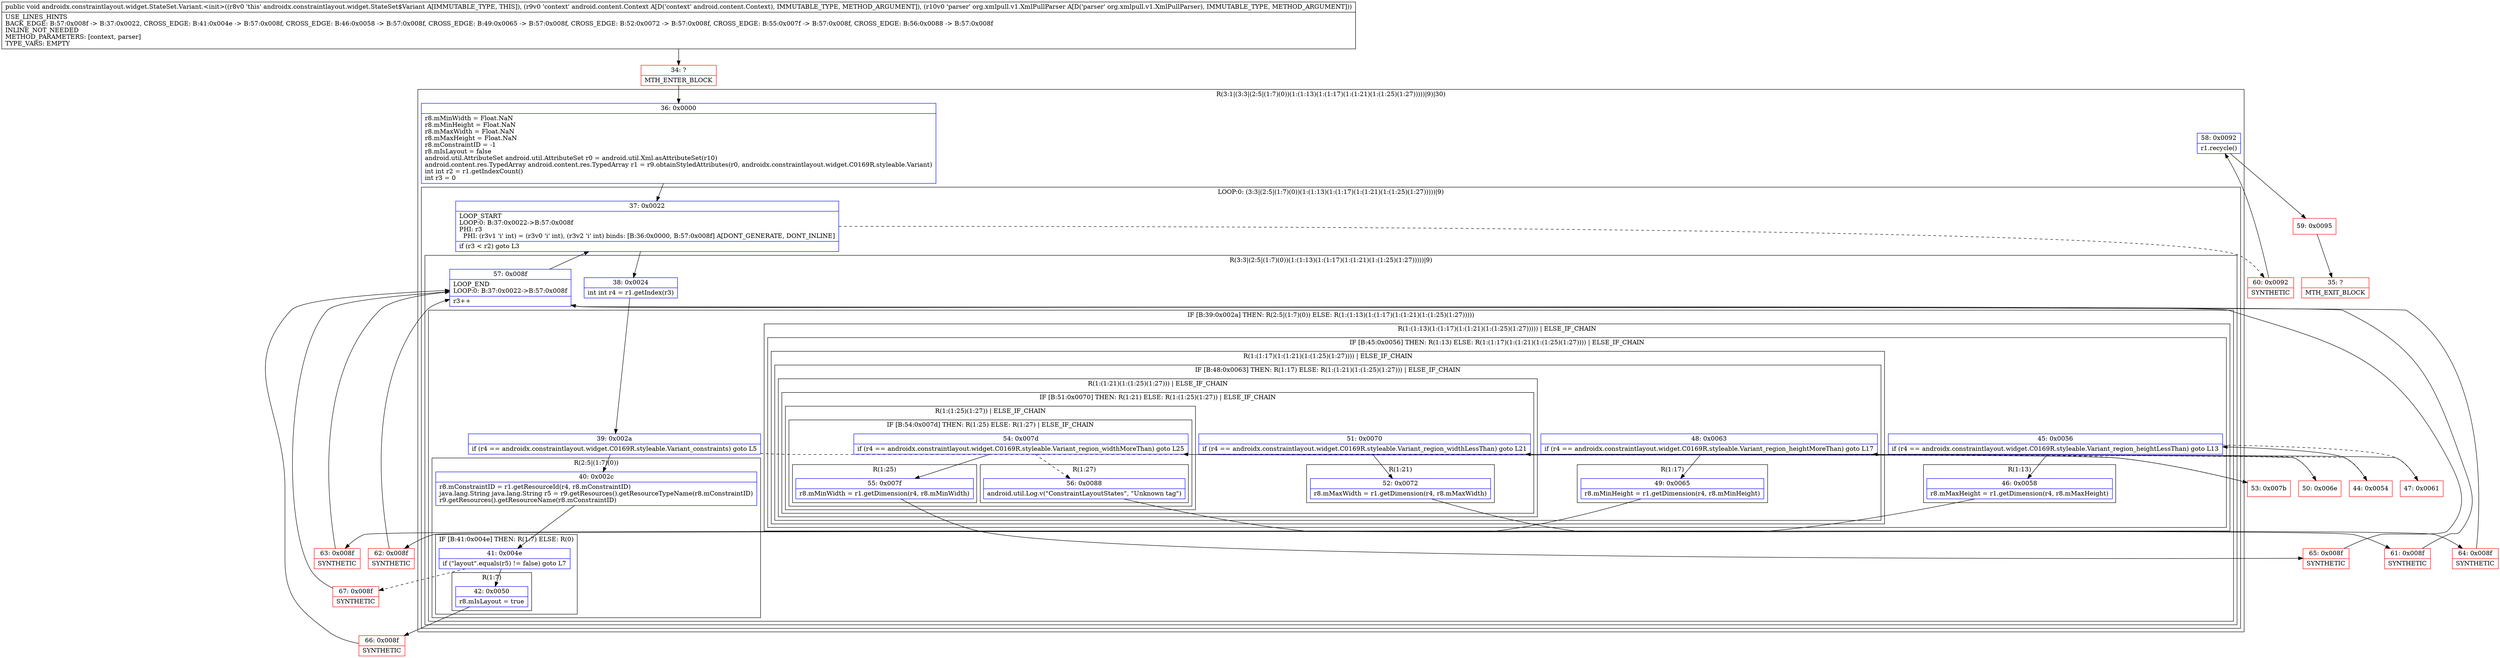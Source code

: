 digraph "CFG forandroidx.constraintlayout.widget.StateSet.Variant.\<init\>(Landroid\/content\/Context;Lorg\/xmlpull\/v1\/XmlPullParser;)V" {
subgraph cluster_Region_1010028484 {
label = "R(3:1|(3:3|(2:5|(1:7)(0))(1:(1:13)(1:(1:17)(1:(1:21)(1:(1:25)(1:27)))))|9)|30)";
node [shape=record,color=blue];
Node_36 [shape=record,label="{36\:\ 0x0000|r8.mMinWidth = Float.NaN\lr8.mMinHeight = Float.NaN\lr8.mMaxWidth = Float.NaN\lr8.mMaxHeight = Float.NaN\lr8.mConstraintID = \-1\lr8.mIsLayout = false\landroid.util.AttributeSet android.util.AttributeSet r0 = android.util.Xml.asAttributeSet(r10)\landroid.content.res.TypedArray android.content.res.TypedArray r1 = r9.obtainStyledAttributes(r0, androidx.constraintlayout.widget.C0169R.styleable.Variant)\lint int r2 = r1.getIndexCount()\lint r3 = 0\l}"];
subgraph cluster_LoopRegion_1198307256 {
label = "LOOP:0: (3:3|(2:5|(1:7)(0))(1:(1:13)(1:(1:17)(1:(1:21)(1:(1:25)(1:27)))))|9)";
node [shape=record,color=blue];
Node_37 [shape=record,label="{37\:\ 0x0022|LOOP_START\lLOOP:0: B:37:0x0022\-\>B:57:0x008f\lPHI: r3 \l  PHI: (r3v1 'i' int) = (r3v0 'i' int), (r3v2 'i' int) binds: [B:36:0x0000, B:57:0x008f] A[DONT_GENERATE, DONT_INLINE]\l|if (r3 \< r2) goto L3\l}"];
subgraph cluster_Region_723404175 {
label = "R(3:3|(2:5|(1:7)(0))(1:(1:13)(1:(1:17)(1:(1:21)(1:(1:25)(1:27)))))|9)";
node [shape=record,color=blue];
Node_38 [shape=record,label="{38\:\ 0x0024|int int r4 = r1.getIndex(r3)\l}"];
subgraph cluster_IfRegion_392482438 {
label = "IF [B:39:0x002a] THEN: R(2:5|(1:7)(0)) ELSE: R(1:(1:13)(1:(1:17)(1:(1:21)(1:(1:25)(1:27)))))";
node [shape=record,color=blue];
Node_39 [shape=record,label="{39\:\ 0x002a|if (r4 == androidx.constraintlayout.widget.C0169R.styleable.Variant_constraints) goto L5\l}"];
subgraph cluster_Region_263103636 {
label = "R(2:5|(1:7)(0))";
node [shape=record,color=blue];
Node_40 [shape=record,label="{40\:\ 0x002c|r8.mConstraintID = r1.getResourceId(r4, r8.mConstraintID)\ljava.lang.String java.lang.String r5 = r9.getResources().getResourceTypeName(r8.mConstraintID)\lr9.getResources().getResourceName(r8.mConstraintID)\l}"];
subgraph cluster_IfRegion_976866368 {
label = "IF [B:41:0x004e] THEN: R(1:7) ELSE: R(0)";
node [shape=record,color=blue];
Node_41 [shape=record,label="{41\:\ 0x004e|if (\"layout\".equals(r5) != false) goto L7\l}"];
subgraph cluster_Region_1479076035 {
label = "R(1:7)";
node [shape=record,color=blue];
Node_42 [shape=record,label="{42\:\ 0x0050|r8.mIsLayout = true\l}"];
}
subgraph cluster_Region_1294543955 {
label = "R(0)";
node [shape=record,color=blue];
}
}
}
subgraph cluster_Region_800179179 {
label = "R(1:(1:13)(1:(1:17)(1:(1:21)(1:(1:25)(1:27))))) | ELSE_IF_CHAIN\l";
node [shape=record,color=blue];
subgraph cluster_IfRegion_1183896315 {
label = "IF [B:45:0x0056] THEN: R(1:13) ELSE: R(1:(1:17)(1:(1:21)(1:(1:25)(1:27)))) | ELSE_IF_CHAIN\l";
node [shape=record,color=blue];
Node_45 [shape=record,label="{45\:\ 0x0056|if (r4 == androidx.constraintlayout.widget.C0169R.styleable.Variant_region_heightLessThan) goto L13\l}"];
subgraph cluster_Region_1232655086 {
label = "R(1:13)";
node [shape=record,color=blue];
Node_46 [shape=record,label="{46\:\ 0x0058|r8.mMaxHeight = r1.getDimension(r4, r8.mMaxHeight)\l}"];
}
subgraph cluster_Region_1055419623 {
label = "R(1:(1:17)(1:(1:21)(1:(1:25)(1:27)))) | ELSE_IF_CHAIN\l";
node [shape=record,color=blue];
subgraph cluster_IfRegion_1772917255 {
label = "IF [B:48:0x0063] THEN: R(1:17) ELSE: R(1:(1:21)(1:(1:25)(1:27))) | ELSE_IF_CHAIN\l";
node [shape=record,color=blue];
Node_48 [shape=record,label="{48\:\ 0x0063|if (r4 == androidx.constraintlayout.widget.C0169R.styleable.Variant_region_heightMoreThan) goto L17\l}"];
subgraph cluster_Region_1796696554 {
label = "R(1:17)";
node [shape=record,color=blue];
Node_49 [shape=record,label="{49\:\ 0x0065|r8.mMinHeight = r1.getDimension(r4, r8.mMinHeight)\l}"];
}
subgraph cluster_Region_555345161 {
label = "R(1:(1:21)(1:(1:25)(1:27))) | ELSE_IF_CHAIN\l";
node [shape=record,color=blue];
subgraph cluster_IfRegion_1272920573 {
label = "IF [B:51:0x0070] THEN: R(1:21) ELSE: R(1:(1:25)(1:27)) | ELSE_IF_CHAIN\l";
node [shape=record,color=blue];
Node_51 [shape=record,label="{51\:\ 0x0070|if (r4 == androidx.constraintlayout.widget.C0169R.styleable.Variant_region_widthLessThan) goto L21\l}"];
subgraph cluster_Region_847018810 {
label = "R(1:21)";
node [shape=record,color=blue];
Node_52 [shape=record,label="{52\:\ 0x0072|r8.mMaxWidth = r1.getDimension(r4, r8.mMaxWidth)\l}"];
}
subgraph cluster_Region_626400973 {
label = "R(1:(1:25)(1:27)) | ELSE_IF_CHAIN\l";
node [shape=record,color=blue];
subgraph cluster_IfRegion_2055130878 {
label = "IF [B:54:0x007d] THEN: R(1:25) ELSE: R(1:27) | ELSE_IF_CHAIN\l";
node [shape=record,color=blue];
Node_54 [shape=record,label="{54\:\ 0x007d|if (r4 == androidx.constraintlayout.widget.C0169R.styleable.Variant_region_widthMoreThan) goto L25\l}"];
subgraph cluster_Region_1217192933 {
label = "R(1:25)";
node [shape=record,color=blue];
Node_55 [shape=record,label="{55\:\ 0x007f|r8.mMinWidth = r1.getDimension(r4, r8.mMinWidth)\l}"];
}
subgraph cluster_Region_81342231 {
label = "R(1:27)";
node [shape=record,color=blue];
Node_56 [shape=record,label="{56\:\ 0x0088|android.util.Log.v(\"ConstraintLayoutStates\", \"Unknown tag\")\l}"];
}
}
}
}
}
}
}
}
}
}
Node_57 [shape=record,label="{57\:\ 0x008f|LOOP_END\lLOOP:0: B:37:0x0022\-\>B:57:0x008f\l|r3++\l}"];
}
}
Node_58 [shape=record,label="{58\:\ 0x0092|r1.recycle()\l}"];
}
Node_34 [shape=record,color=red,label="{34\:\ ?|MTH_ENTER_BLOCK\l}"];
Node_66 [shape=record,color=red,label="{66\:\ 0x008f|SYNTHETIC\l}"];
Node_67 [shape=record,color=red,label="{67\:\ 0x008f|SYNTHETIC\l}"];
Node_44 [shape=record,color=red,label="{44\:\ 0x0054}"];
Node_62 [shape=record,color=red,label="{62\:\ 0x008f|SYNTHETIC\l}"];
Node_47 [shape=record,color=red,label="{47\:\ 0x0061}"];
Node_63 [shape=record,color=red,label="{63\:\ 0x008f|SYNTHETIC\l}"];
Node_50 [shape=record,color=red,label="{50\:\ 0x006e}"];
Node_64 [shape=record,color=red,label="{64\:\ 0x008f|SYNTHETIC\l}"];
Node_53 [shape=record,color=red,label="{53\:\ 0x007b}"];
Node_65 [shape=record,color=red,label="{65\:\ 0x008f|SYNTHETIC\l}"];
Node_61 [shape=record,color=red,label="{61\:\ 0x008f|SYNTHETIC\l}"];
Node_60 [shape=record,color=red,label="{60\:\ 0x0092|SYNTHETIC\l}"];
Node_59 [shape=record,color=red,label="{59\:\ 0x0095}"];
Node_35 [shape=record,color=red,label="{35\:\ ?|MTH_EXIT_BLOCK\l}"];
MethodNode[shape=record,label="{public void androidx.constraintlayout.widget.StateSet.Variant.\<init\>((r8v0 'this' androidx.constraintlayout.widget.StateSet$Variant A[IMMUTABLE_TYPE, THIS]), (r9v0 'context' android.content.Context A[D('context' android.content.Context), IMMUTABLE_TYPE, METHOD_ARGUMENT]), (r10v0 'parser' org.xmlpull.v1.XmlPullParser A[D('parser' org.xmlpull.v1.XmlPullParser), IMMUTABLE_TYPE, METHOD_ARGUMENT]))  | USE_LINES_HINTS\lBACK_EDGE: B:57:0x008f \-\> B:37:0x0022, CROSS_EDGE: B:41:0x004e \-\> B:57:0x008f, CROSS_EDGE: B:46:0x0058 \-\> B:57:0x008f, CROSS_EDGE: B:49:0x0065 \-\> B:57:0x008f, CROSS_EDGE: B:52:0x0072 \-\> B:57:0x008f, CROSS_EDGE: B:55:0x007f \-\> B:57:0x008f, CROSS_EDGE: B:56:0x0088 \-\> B:57:0x008f\lINLINE_NOT_NEEDED\lMETHOD_PARAMETERS: [context, parser]\lTYPE_VARS: EMPTY\l}"];
MethodNode -> Node_34;Node_36 -> Node_37;
Node_37 -> Node_38;
Node_37 -> Node_60[style=dashed];
Node_38 -> Node_39;
Node_39 -> Node_40;
Node_39 -> Node_44[style=dashed];
Node_40 -> Node_41;
Node_41 -> Node_42;
Node_41 -> Node_67[style=dashed];
Node_42 -> Node_66;
Node_45 -> Node_46;
Node_45 -> Node_47[style=dashed];
Node_46 -> Node_62;
Node_48 -> Node_49;
Node_48 -> Node_50[style=dashed];
Node_49 -> Node_63;
Node_51 -> Node_52;
Node_51 -> Node_53[style=dashed];
Node_52 -> Node_64;
Node_54 -> Node_55;
Node_54 -> Node_56[style=dashed];
Node_55 -> Node_65;
Node_56 -> Node_61;
Node_57 -> Node_37;
Node_58 -> Node_59;
Node_34 -> Node_36;
Node_66 -> Node_57;
Node_67 -> Node_57;
Node_44 -> Node_45;
Node_62 -> Node_57;
Node_47 -> Node_48;
Node_63 -> Node_57;
Node_50 -> Node_51;
Node_64 -> Node_57;
Node_53 -> Node_54;
Node_65 -> Node_57;
Node_61 -> Node_57;
Node_60 -> Node_58;
Node_59 -> Node_35;
}

